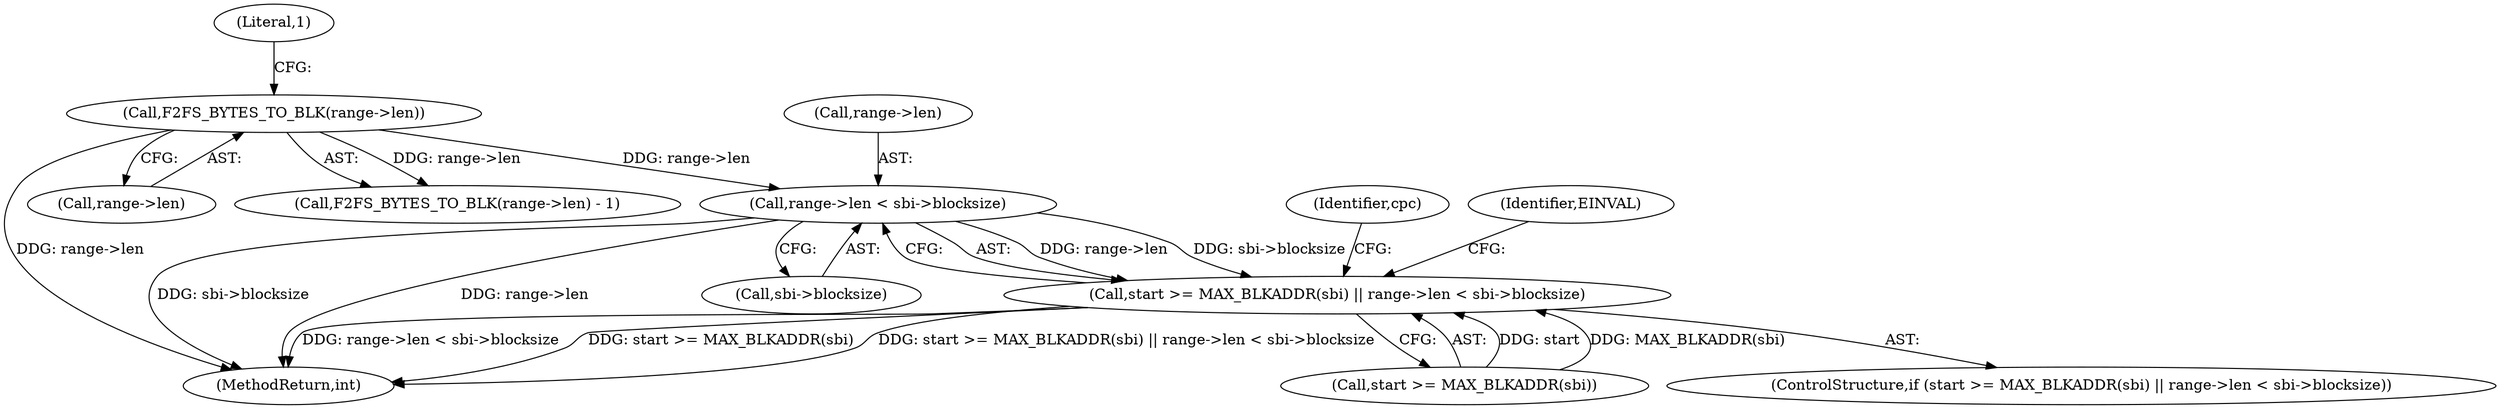 digraph "0_linux_638164a2718f337ea224b747cf5977ef143166a4@pointer" {
"1000138" [label="(Call,range->len < sbi->blocksize)"];
"1000120" [label="(Call,F2FS_BYTES_TO_BLK(range->len))"];
"1000133" [label="(Call,start >= MAX_BLKADDR(sbi) || range->len < sbi->blocksize)"];
"1000150" [label="(Identifier,cpc)"];
"1000120" [label="(Call,F2FS_BYTES_TO_BLK(range->len))"];
"1000138" [label="(Call,range->len < sbi->blocksize)"];
"1000132" [label="(ControlStructure,if (start >= MAX_BLKADDR(sbi) || range->len < sbi->blocksize))"];
"1000286" [label="(MethodReturn,int)"];
"1000121" [label="(Call,range->len)"];
"1000142" [label="(Call,sbi->blocksize)"];
"1000133" [label="(Call,start >= MAX_BLKADDR(sbi) || range->len < sbi->blocksize)"];
"1000124" [label="(Literal,1)"];
"1000139" [label="(Call,range->len)"];
"1000119" [label="(Call,F2FS_BYTES_TO_BLK(range->len) - 1)"];
"1000147" [label="(Identifier,EINVAL)"];
"1000134" [label="(Call,start >= MAX_BLKADDR(sbi))"];
"1000138" -> "1000133"  [label="AST: "];
"1000138" -> "1000142"  [label="CFG: "];
"1000139" -> "1000138"  [label="AST: "];
"1000142" -> "1000138"  [label="AST: "];
"1000133" -> "1000138"  [label="CFG: "];
"1000138" -> "1000286"  [label="DDG: sbi->blocksize"];
"1000138" -> "1000286"  [label="DDG: range->len"];
"1000138" -> "1000133"  [label="DDG: range->len"];
"1000138" -> "1000133"  [label="DDG: sbi->blocksize"];
"1000120" -> "1000138"  [label="DDG: range->len"];
"1000120" -> "1000119"  [label="AST: "];
"1000120" -> "1000121"  [label="CFG: "];
"1000121" -> "1000120"  [label="AST: "];
"1000124" -> "1000120"  [label="CFG: "];
"1000120" -> "1000286"  [label="DDG: range->len"];
"1000120" -> "1000119"  [label="DDG: range->len"];
"1000133" -> "1000132"  [label="AST: "];
"1000133" -> "1000134"  [label="CFG: "];
"1000134" -> "1000133"  [label="AST: "];
"1000147" -> "1000133"  [label="CFG: "];
"1000150" -> "1000133"  [label="CFG: "];
"1000133" -> "1000286"  [label="DDG: start >= MAX_BLKADDR(sbi)"];
"1000133" -> "1000286"  [label="DDG: start >= MAX_BLKADDR(sbi) || range->len < sbi->blocksize"];
"1000133" -> "1000286"  [label="DDG: range->len < sbi->blocksize"];
"1000134" -> "1000133"  [label="DDG: start"];
"1000134" -> "1000133"  [label="DDG: MAX_BLKADDR(sbi)"];
}
